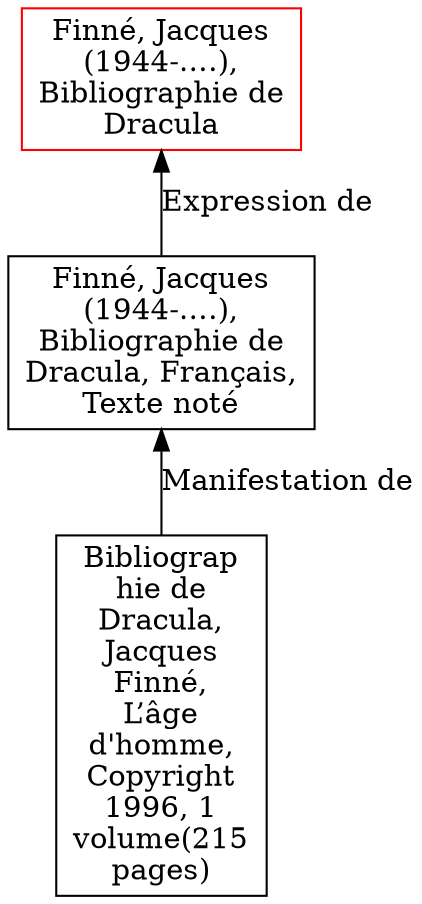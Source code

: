 // Notice UMLRM0195
digraph UMLRM0195 {
	node [align=left shape=rect]
	size="20,20"
	rankdir=BT
	UMLRM0195 [label="Finné, Jacques
(1944-….),
Bibliographie de
Dracula" color=red]
	UMLRM0196 [label="Finné, Jacques
(1944-….),
Bibliographie de
Dracula, Français,
Texte noté"]
	UMLRM0196 -> UMLRM0195 [label="Expression de"]
	UMLRM0197 [label="Bibliograp
hie de
Dracula,
Jacques
Finné,
L’âge
d'homme,
Copyright
1996, 1
volume(215
pages)"]
	UMLRM0197 -> UMLRM0196 [label="Manifestation de"]
}
